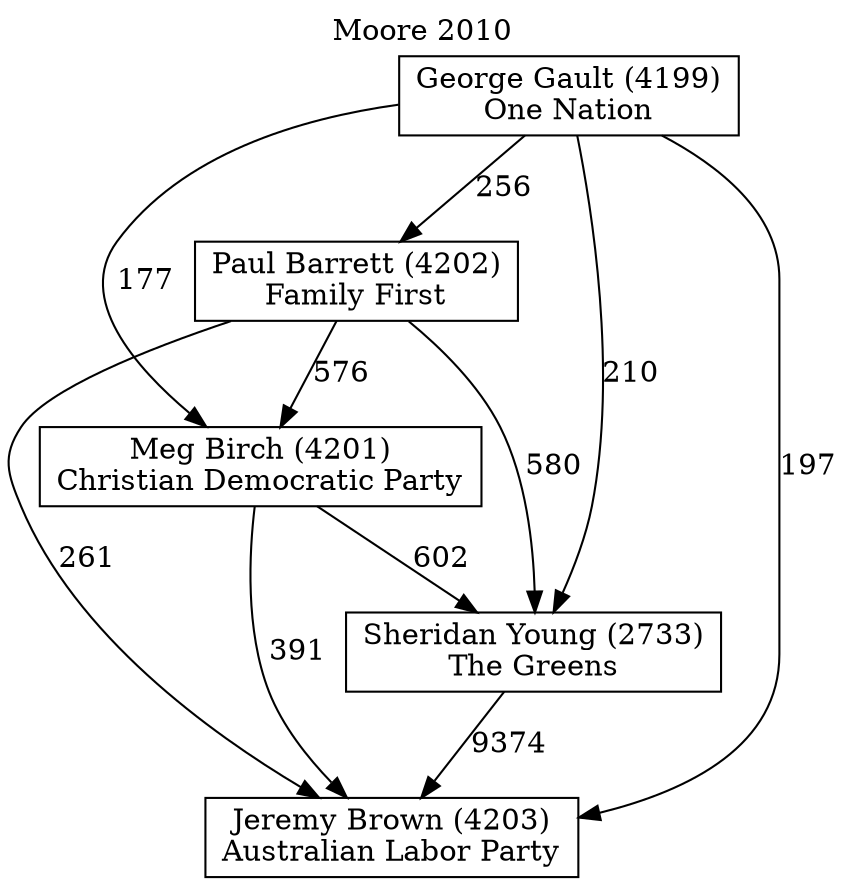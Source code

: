 // House preference flow
digraph "Jeremy Brown (4203)_Moore_2010" {
	graph [label="Moore 2010" labelloc=t mclimit=10]
	node [shape=box]
	"Jeremy Brown (4203)" [label="Jeremy Brown (4203)
Australian Labor Party"]
	"Sheridan Young (2733)" [label="Sheridan Young (2733)
The Greens"]
	"Meg Birch (4201)" [label="Meg Birch (4201)
Christian Democratic Party"]
	"Paul Barrett (4202)" [label="Paul Barrett (4202)
Family First"]
	"George Gault (4199)" [label="George Gault (4199)
One Nation"]
	"Sheridan Young (2733)" -> "Jeremy Brown (4203)" [label=9374]
	"Meg Birch (4201)" -> "Sheridan Young (2733)" [label=602]
	"Paul Barrett (4202)" -> "Meg Birch (4201)" [label=576]
	"George Gault (4199)" -> "Paul Barrett (4202)" [label=256]
	"Meg Birch (4201)" -> "Jeremy Brown (4203)" [label=391]
	"Paul Barrett (4202)" -> "Jeremy Brown (4203)" [label=261]
	"George Gault (4199)" -> "Jeremy Brown (4203)" [label=197]
	"George Gault (4199)" -> "Meg Birch (4201)" [label=177]
	"Paul Barrett (4202)" -> "Sheridan Young (2733)" [label=580]
	"George Gault (4199)" -> "Sheridan Young (2733)" [label=210]
}

